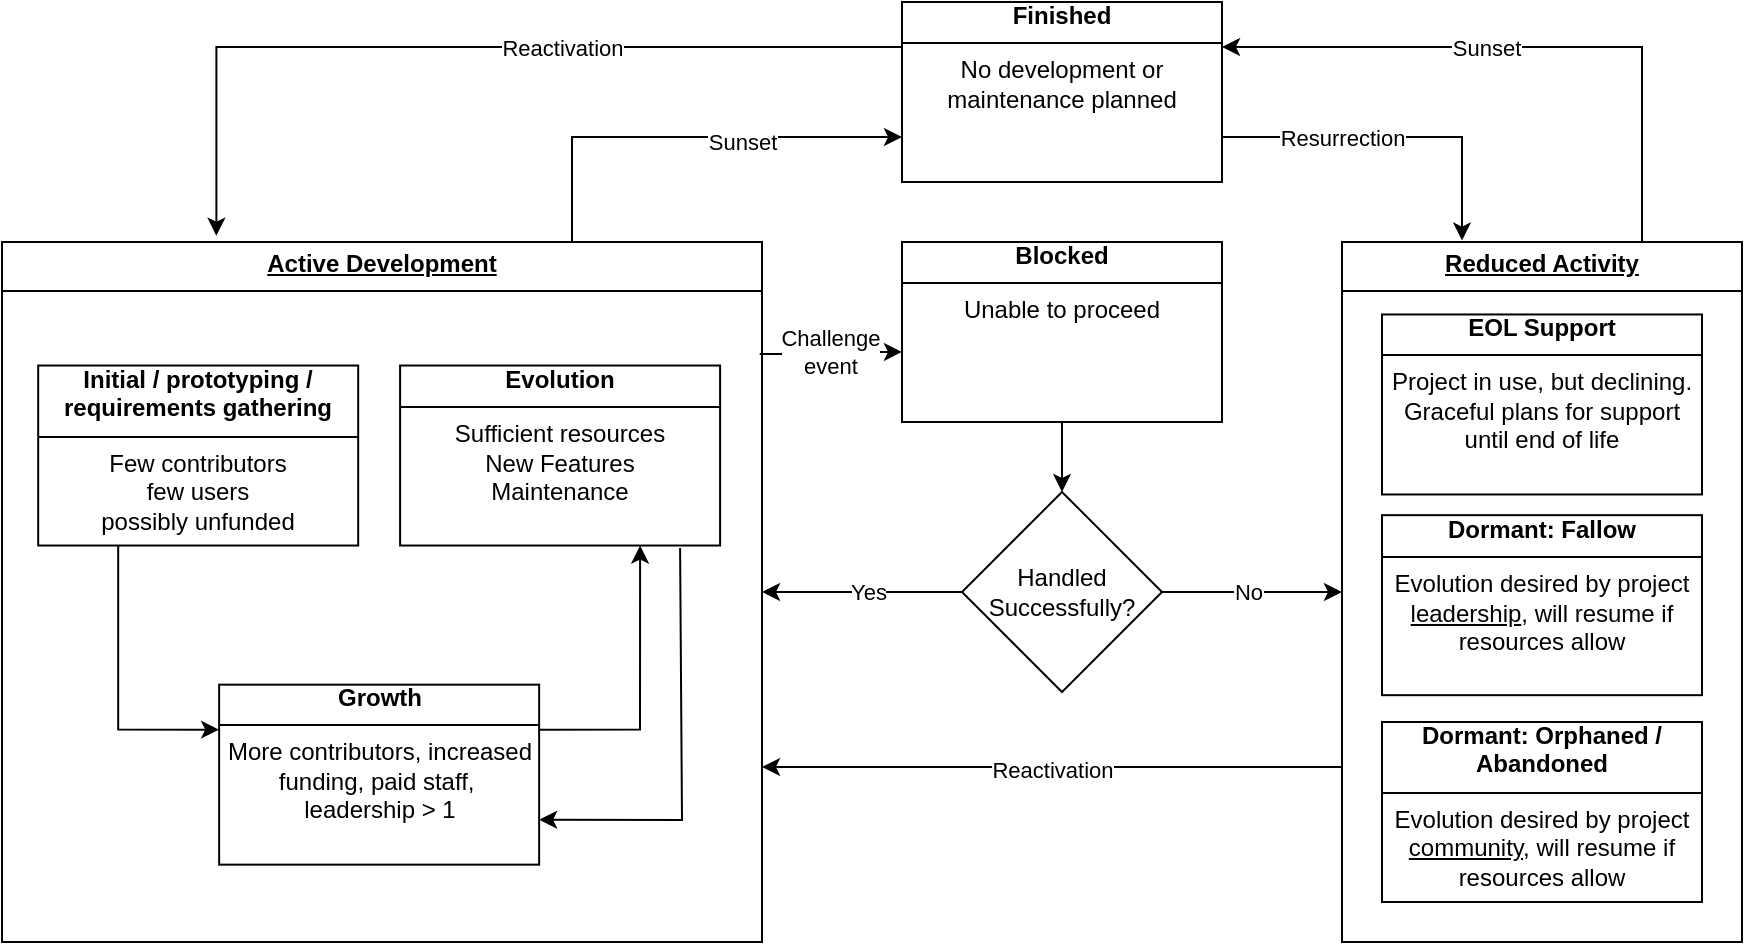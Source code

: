 <?xml version="1.0" encoding="UTF-8"?>
<mxfile version="24.2.5" type="google">
  <diagram name="Page-1" id="-K1VwevdE9K82l22Skdl">
    <mxGraphModel dx="1744" dy="617" grid="1" gridSize="10" guides="1" tooltips="1" connect="1" arrows="1" fold="1" page="1" pageScale="1" pageWidth="827" pageHeight="1169" math="0" shadow="0">
      <root>
        <mxCell id="0" />
        <mxCell id="1" parent="0" />
        <mxCell id="g7ca0ts-XptjAteQbTmm-14" value="0" style="group;verticalAlign=middle;" vertex="1" connectable="0" parent="1">
          <mxGeometry x="610" y="130" width="200" height="350" as="geometry" />
        </mxCell>
        <mxCell id="g7ca0ts-XptjAteQbTmm-6" value="&lt;p style=&quot;margin: 4px 0px 0px; text-decoration: underline;&quot;&gt;&lt;b&gt;Reduced Activity&lt;/b&gt;&lt;br&gt;&lt;/p&gt;&lt;hr style=&quot;border-style:solid;&quot; size=&quot;1&quot;&gt;&lt;p style=&quot;margin:0px;margin-left:8px;&quot;&gt;&lt;br&gt;&lt;/p&gt;" style="verticalAlign=top;align=center;overflow=fill;html=1;whiteSpace=wrap;" vertex="1" parent="g7ca0ts-XptjAteQbTmm-14">
          <mxGeometry width="200" height="350" as="geometry" />
        </mxCell>
        <mxCell id="g7ca0ts-XptjAteQbTmm-11" value="&lt;b&gt;EOL Support&lt;br&gt;&lt;/b&gt;&lt;hr align=&quot;center&quot; size=&quot;1&quot; style=&quot;border-style:solid;&quot;&gt;&lt;div&gt;Project in use, but declining. Graceful plans for support until end of life&lt;br&gt;&lt;/div&gt;" style="verticalAlign=middle;align=center;overflow=fill;html=1;whiteSpace=wrap;spacingTop=0;" vertex="1" parent="g7ca0ts-XptjAteQbTmm-14">
          <mxGeometry x="20" y="36.234" width="160" height="90" as="geometry" />
        </mxCell>
        <mxCell id="g7ca0ts-XptjAteQbTmm-12" value="&lt;b&gt;Dormant: Fallow&lt;br&gt;&lt;/b&gt;&lt;hr align=&quot;center&quot; size=&quot;1&quot; style=&quot;border-style:solid;&quot;&gt;Evolution desired by project &lt;u&gt;leadership&lt;/u&gt;, will resume if resources allow" style="verticalAlign=middle;align=center;overflow=fill;html=1;whiteSpace=wrap;spacingTop=6;" vertex="1" parent="g7ca0ts-XptjAteQbTmm-14">
          <mxGeometry x="20" y="136.585" width="160" height="90" as="geometry" />
        </mxCell>
        <mxCell id="g7ca0ts-XptjAteQbTmm-13" value="&lt;b&gt;Dormant: Orphaned / Abandoned&lt;br&gt;&lt;/b&gt;&lt;hr align=&quot;center&quot; size=&quot;1&quot; style=&quot;border-style: solid; line-height: 140%;&quot;&gt;Evolution desired by project &lt;u&gt;community&lt;/u&gt;, will resume if resources allow" style="verticalAlign=middle;align=center;overflow=fill;html=1;whiteSpace=wrap;spacingTop=6;" vertex="1" parent="g7ca0ts-XptjAteQbTmm-14">
          <mxGeometry x="20" y="240" width="160" height="90" as="geometry" />
        </mxCell>
        <mxCell id="g7ca0ts-XptjAteQbTmm-15" value="" style="group" vertex="1" connectable="0" parent="1">
          <mxGeometry x="-60" y="130" width="380" height="350" as="geometry" />
        </mxCell>
        <mxCell id="g7ca0ts-XptjAteQbTmm-2" value="&lt;p style=&quot;margin: 4px 0px 0px; text-decoration: underline;&quot;&gt;&lt;b&gt;Active Development&lt;/b&gt;&lt;br&gt;&lt;/p&gt;&lt;hr style=&quot;border-style:solid;&quot; size=&quot;1&quot;&gt;&lt;p style=&quot;margin:0px;margin-left:8px;&quot;&gt;&lt;br&gt;&lt;/p&gt;" style="verticalAlign=top;align=center;overflow=fill;html=1;whiteSpace=wrap;" vertex="1" parent="g7ca0ts-XptjAteQbTmm-15">
          <mxGeometry width="380" height="350.0" as="geometry" />
        </mxCell>
        <mxCell id="g7ca0ts-XptjAteQbTmm-39" style="edgeStyle=orthogonalEdgeStyle;rounded=0;orthogonalLoop=1;jettySize=auto;html=1;exitX=0.25;exitY=1;exitDx=0;exitDy=0;entryX=0;entryY=0.25;entryDx=0;entryDy=0;" edge="1" parent="g7ca0ts-XptjAteQbTmm-15" source="g7ca0ts-XptjAteQbTmm-4" target="g7ca0ts-XptjAteQbTmm-7">
          <mxGeometry relative="1" as="geometry" />
        </mxCell>
        <mxCell id="g7ca0ts-XptjAteQbTmm-4" value="&lt;b&gt;Initial / prototyping / requirements gathering&lt;br&gt;&lt;/b&gt;&lt;hr align=&quot;center&quot; size=&quot;1&quot; style=&quot;border-style:solid;&quot;&gt;Few contributors&lt;br&gt;few users&lt;br&gt;possibly unfunded" style="verticalAlign=middle;align=center;overflow=fill;html=1;whiteSpace=wrap;spacingTop=6;" vertex="1" parent="g7ca0ts-XptjAteQbTmm-15">
          <mxGeometry x="18.095" y="61.765" width="160" height="90" as="geometry" />
        </mxCell>
        <mxCell id="g7ca0ts-XptjAteQbTmm-5" value="&lt;b&gt;Evolution&lt;br&gt;&lt;/b&gt;&lt;hr align=&quot;center&quot; size=&quot;1&quot; style=&quot;border-style:solid;&quot;&gt;Sufficient resources&lt;br&gt;New Features&lt;br&gt;Maintenance" style="verticalAlign=middle;align=center;overflow=fill;html=1;whiteSpace=wrap;spacingTop=6;" vertex="1" parent="g7ca0ts-XptjAteQbTmm-15">
          <mxGeometry x="199.048" y="61.765" width="160" height="90" as="geometry" />
        </mxCell>
        <mxCell id="g7ca0ts-XptjAteQbTmm-42" style="edgeStyle=orthogonalEdgeStyle;rounded=0;orthogonalLoop=1;jettySize=auto;html=1;entryX=0.75;entryY=1;entryDx=0;entryDy=0;exitX=1;exitY=0.25;exitDx=0;exitDy=0;" edge="1" parent="g7ca0ts-XptjAteQbTmm-15" source="g7ca0ts-XptjAteQbTmm-7" target="g7ca0ts-XptjAteQbTmm-5">
          <mxGeometry relative="1" as="geometry" />
        </mxCell>
        <mxCell id="g7ca0ts-XptjAteQbTmm-7" value="&lt;b&gt;Growth&lt;br&gt;&lt;/b&gt;&lt;hr align=&quot;center&quot; size=&quot;1&quot; style=&quot;border-style:solid;&quot;&gt;&lt;div&gt;More contributors, increased funding, paid staff,&amp;nbsp;&lt;/div&gt;&lt;div&gt;leadership &amp;gt; 1&lt;/div&gt;" style="verticalAlign=middle;align=center;overflow=fill;html=1;whiteSpace=wrap;spacingTop=6;" vertex="1" parent="g7ca0ts-XptjAteQbTmm-15">
          <mxGeometry x="108.571" y="221.324" width="160" height="90" as="geometry" />
        </mxCell>
        <mxCell id="g7ca0ts-XptjAteQbTmm-48" value="" style="endArrow=classic;html=1;rounded=0;exitX=0.875;exitY=1.014;exitDx=0;exitDy=0;entryX=1;entryY=0.75;entryDx=0;entryDy=0;exitPerimeter=0;" edge="1" parent="g7ca0ts-XptjAteQbTmm-15" source="g7ca0ts-XptjAteQbTmm-5" target="g7ca0ts-XptjAteQbTmm-7">
          <mxGeometry width="50" height="50" relative="1" as="geometry">
            <mxPoint x="450" y="220" as="sourcePoint" />
            <mxPoint x="500" y="170" as="targetPoint" />
            <Array as="points">
              <mxPoint x="340" y="289" />
            </Array>
          </mxGeometry>
        </mxCell>
        <mxCell id="g7ca0ts-XptjAteQbTmm-16" value="&lt;b&gt;Finished&lt;br&gt;&lt;/b&gt;&lt;hr align=&quot;center&quot; size=&quot;1&quot; style=&quot;border-style:solid;&quot;&gt;No development or maintenance planned" style="verticalAlign=middle;align=center;overflow=fill;html=1;whiteSpace=wrap;spacingTop=6;" vertex="1" parent="1">
          <mxGeometry x="390" y="10" width="160" height="90" as="geometry" />
        </mxCell>
        <mxCell id="g7ca0ts-XptjAteQbTmm-26" style="edgeStyle=orthogonalEdgeStyle;rounded=0;orthogonalLoop=1;jettySize=auto;html=1;exitX=0.5;exitY=1;exitDx=0;exitDy=0;entryX=0.5;entryY=0;entryDx=0;entryDy=0;" edge="1" parent="1" source="g7ca0ts-XptjAteQbTmm-17" target="g7ca0ts-XptjAteQbTmm-18">
          <mxGeometry relative="1" as="geometry" />
        </mxCell>
        <mxCell id="g7ca0ts-XptjAteQbTmm-17" value="&lt;b&gt;Blocked&lt;br&gt;&lt;/b&gt;&lt;hr align=&quot;center&quot; size=&quot;1&quot; style=&quot;border-style:solid;&quot;&gt;Unable to proceed" style="verticalAlign=middle;align=center;overflow=fill;html=1;whiteSpace=wrap;spacingTop=6;" vertex="1" parent="1">
          <mxGeometry x="390" y="130" width="160" height="90" as="geometry" />
        </mxCell>
        <mxCell id="g7ca0ts-XptjAteQbTmm-18" value="Handled Successfully?" style="rhombus;whiteSpace=wrap;html=1;" vertex="1" parent="1">
          <mxGeometry x="420" y="255" width="100" height="100" as="geometry" />
        </mxCell>
        <mxCell id="g7ca0ts-XptjAteQbTmm-20" style="edgeStyle=orthogonalEdgeStyle;rounded=0;orthogonalLoop=1;jettySize=auto;html=1;exitX=0;exitY=0.5;exitDx=0;exitDy=0;entryX=1;entryY=0.5;entryDx=0;entryDy=0;" edge="1" parent="1" source="g7ca0ts-XptjAteQbTmm-18" target="g7ca0ts-XptjAteQbTmm-2">
          <mxGeometry relative="1" as="geometry">
            <mxPoint x="330" y="348" as="targetPoint" />
          </mxGeometry>
        </mxCell>
        <mxCell id="g7ca0ts-XptjAteQbTmm-21" value="Yes" style="edgeLabel;html=1;align=center;verticalAlign=middle;resizable=0;points=[];" vertex="1" connectable="0" parent="g7ca0ts-XptjAteQbTmm-20">
          <mxGeometry x="-0.052" relative="1" as="geometry">
            <mxPoint as="offset" />
          </mxGeometry>
        </mxCell>
        <mxCell id="g7ca0ts-XptjAteQbTmm-22" style="edgeStyle=orthogonalEdgeStyle;rounded=0;orthogonalLoop=1;jettySize=auto;html=1;entryX=0;entryY=0.5;entryDx=0;entryDy=0;" edge="1" parent="1" source="g7ca0ts-XptjAteQbTmm-18" target="g7ca0ts-XptjAteQbTmm-6">
          <mxGeometry relative="1" as="geometry" />
        </mxCell>
        <mxCell id="g7ca0ts-XptjAteQbTmm-23" value="No" style="edgeLabel;html=1;align=center;verticalAlign=middle;resizable=0;points=[];" vertex="1" connectable="0" parent="g7ca0ts-XptjAteQbTmm-22">
          <mxGeometry x="-0.051" relative="1" as="geometry">
            <mxPoint as="offset" />
          </mxGeometry>
        </mxCell>
        <mxCell id="g7ca0ts-XptjAteQbTmm-24" style="edgeStyle=orthogonalEdgeStyle;rounded=0;orthogonalLoop=1;jettySize=auto;html=1;exitX=0;exitY=0.75;exitDx=0;exitDy=0;entryX=1;entryY=0.75;entryDx=0;entryDy=0;" edge="1" parent="1" source="g7ca0ts-XptjAteQbTmm-6" target="g7ca0ts-XptjAteQbTmm-2">
          <mxGeometry relative="1" as="geometry" />
        </mxCell>
        <mxCell id="g7ca0ts-XptjAteQbTmm-25" value="Reactivation" style="edgeLabel;html=1;align=center;verticalAlign=middle;resizable=0;points=[];" vertex="1" connectable="0" parent="g7ca0ts-XptjAteQbTmm-24">
          <mxGeometry x="0.002" y="1" relative="1" as="geometry">
            <mxPoint as="offset" />
          </mxGeometry>
        </mxCell>
        <mxCell id="g7ca0ts-XptjAteQbTmm-27" style="edgeStyle=orthogonalEdgeStyle;rounded=0;orthogonalLoop=1;jettySize=auto;html=1;exitX=0.997;exitY=0.16;exitDx=0;exitDy=0;entryX=0;entryY=0.611;entryDx=0;entryDy=0;entryPerimeter=0;exitPerimeter=0;" edge="1" parent="1" source="g7ca0ts-XptjAteQbTmm-2" target="g7ca0ts-XptjAteQbTmm-17">
          <mxGeometry relative="1" as="geometry" />
        </mxCell>
        <mxCell id="g7ca0ts-XptjAteQbTmm-28" value="&lt;div&gt;Challenge&lt;/div&gt;&lt;div&gt;event&lt;br&gt;&lt;/div&gt;" style="edgeLabel;html=1;align=center;verticalAlign=middle;resizable=0;points=[];" vertex="1" connectable="0" parent="g7ca0ts-XptjAteQbTmm-27">
          <mxGeometry x="-0.025" y="1" relative="1" as="geometry">
            <mxPoint as="offset" />
          </mxGeometry>
        </mxCell>
        <mxCell id="g7ca0ts-XptjAteQbTmm-30" style="edgeStyle=orthogonalEdgeStyle;rounded=0;orthogonalLoop=1;jettySize=auto;html=1;exitX=1;exitY=0.75;exitDx=0;exitDy=0;entryX=0.3;entryY=-0.002;entryDx=0;entryDy=0;entryPerimeter=0;" edge="1" parent="1" source="g7ca0ts-XptjAteQbTmm-16" target="g7ca0ts-XptjAteQbTmm-6">
          <mxGeometry relative="1" as="geometry" />
        </mxCell>
        <mxCell id="g7ca0ts-XptjAteQbTmm-32" value="Resurrection" style="edgeLabel;html=1;align=center;verticalAlign=middle;resizable=0;points=[];" vertex="1" connectable="0" parent="g7ca0ts-XptjAteQbTmm-30">
          <mxGeometry x="0.049" relative="1" as="geometry">
            <mxPoint x="-30" as="offset" />
          </mxGeometry>
        </mxCell>
        <mxCell id="g7ca0ts-XptjAteQbTmm-33" style="edgeStyle=orthogonalEdgeStyle;rounded=0;orthogonalLoop=1;jettySize=auto;html=1;exitX=0;exitY=0.25;exitDx=0;exitDy=0;entryX=0.282;entryY=-0.009;entryDx=0;entryDy=0;entryPerimeter=0;" edge="1" parent="1" source="g7ca0ts-XptjAteQbTmm-16" target="g7ca0ts-XptjAteQbTmm-2">
          <mxGeometry relative="1" as="geometry" />
        </mxCell>
        <mxCell id="g7ca0ts-XptjAteQbTmm-37" value="Reactivation" style="edgeLabel;html=1;align=center;verticalAlign=middle;resizable=0;points=[];" vertex="1" connectable="0" parent="g7ca0ts-XptjAteQbTmm-33">
          <mxGeometry x="-0.219" relative="1" as="geometry">
            <mxPoint as="offset" />
          </mxGeometry>
        </mxCell>
        <mxCell id="g7ca0ts-XptjAteQbTmm-34" style="edgeStyle=orthogonalEdgeStyle;rounded=0;orthogonalLoop=1;jettySize=auto;html=1;exitX=0.75;exitY=0;exitDx=0;exitDy=0;entryX=0;entryY=0.75;entryDx=0;entryDy=0;" edge="1" parent="1" source="g7ca0ts-XptjAteQbTmm-2" target="g7ca0ts-XptjAteQbTmm-16">
          <mxGeometry relative="1" as="geometry" />
        </mxCell>
        <mxCell id="g7ca0ts-XptjAteQbTmm-35" value="Sunset" style="edgeLabel;html=1;align=center;verticalAlign=middle;resizable=0;points=[];" vertex="1" connectable="0" parent="g7ca0ts-XptjAteQbTmm-34">
          <mxGeometry x="0.261" y="-2" relative="1" as="geometry">
            <mxPoint as="offset" />
          </mxGeometry>
        </mxCell>
        <mxCell id="g7ca0ts-XptjAteQbTmm-36" style="edgeStyle=orthogonalEdgeStyle;rounded=0;orthogonalLoop=1;jettySize=auto;html=1;exitX=0.75;exitY=0;exitDx=0;exitDy=0;entryX=1;entryY=0.25;entryDx=0;entryDy=0;" edge="1" parent="1" source="g7ca0ts-XptjAteQbTmm-6" target="g7ca0ts-XptjAteQbTmm-16">
          <mxGeometry relative="1" as="geometry" />
        </mxCell>
        <mxCell id="g7ca0ts-XptjAteQbTmm-38" value="Sunset" style="edgeLabel;html=1;align=center;verticalAlign=middle;resizable=0;points=[];" vertex="1" connectable="0" parent="g7ca0ts-XptjAteQbTmm-36">
          <mxGeometry x="0.141" relative="1" as="geometry">
            <mxPoint as="offset" />
          </mxGeometry>
        </mxCell>
      </root>
    </mxGraphModel>
  </diagram>
</mxfile>
